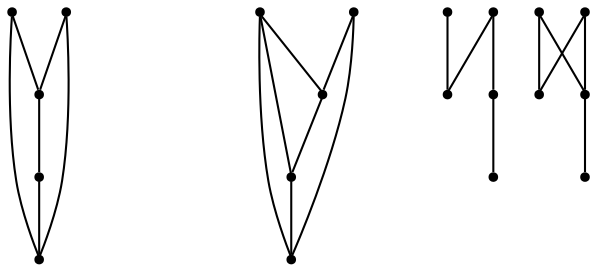 graph {
  node [shape=point,comment="{\"directed\":false,\"doi\":\"10.1007/978-3-031-49272-3_15\",\"figure\":\"? (11)\"}"]

  v0 [pos="1080.8627930207074,1486.2860200744524"]
  v1 [pos="1517.4625540275813,1533.964826177143"]
  v2 [pos="1496.0632709965412,1483.2251019257617"]
  v3 [pos="1445.5761021737724,1483.2251019257615"]
  v4 [pos="1427.356494381298,1535.6870655688422"]
  v5 [pos="1469.0027747262745,1566.5061498500422"]
  v6 [pos="1380.5678186970922,1532.3563132766865"]
  v7 [pos="1368.4003339416429,1483.2251019257615"]
  v8 [pos="1309.444046325152,1483.2251019257615"]
  v9 [pos="1338.9216655289515,1568.3834476979305"]
  v10 [pos="1292.999699977968,1532.3563132766865"]
  v11 [pos="1239.7808363193149,1535.7140903151535"]
  v12 [pos="1227.6142735959218,1486.583928160262"]
  v13 [pos="1168.656936770539,1486.5839281602618"]
  v14 [pos="1198.1366543921224,1571.7422739324306"]
  v15 [pos="1152.2116683912984,1535.7140903151535"]
  v16 [pos="1102.2589284250714,1537.0278427179005"]
  v17 [pos="1030.3766098184128,1486.2860200744524"]
  v18 [pos="1012.1570656143565,1538.7478565422562"]
  v19 [pos="1053.8011839531312,1569.5711376075892"]

  v1 -- v2 [id="-5",pos="1517.4625540275813,1533.964826177143 1496.0632709965412,1483.2251019257617 1496.0632709965412,1483.2251019257617 1496.0632709965412,1483.2251019257617"]
  v1 -- v3 [id="-6",pos="1517.4625540275813,1533.964826177143 1445.5761021737724,1483.2251019257615 1445.5761021737724,1483.2251019257615 1445.5761021737724,1483.2251019257615"]
  v2 -- v4 [id="-7",pos="1496.0632709965412,1483.2251019257617 1427.356494381298,1535.6870655688422 1427.356494381298,1535.6870655688422 1427.356494381298,1535.6870655688422"]
  v5 -- v2 [id="-8",pos="1469.0027747262745,1566.5061498500422 1496.0632709965412,1483.2251019257617 1496.0632709965412,1483.2251019257617 1496.0632709965412,1483.2251019257617"]
  v5 -- v3 [id="-9",pos="1469.0027747262745,1566.5061498500422 1445.5761021737724,1483.2251019257615 1445.5761021737724,1483.2251019257615 1445.5761021737724,1483.2251019257615"]
  v4 -- v1 [id="-10",pos="1427.356494381298,1535.6870655688422 1517.4625540275813,1533.964826177143 1517.4625540275813,1533.964826177143 1517.4625540275813,1533.964826177143"]
  v4 -- v3 [id="-11",pos="1427.356494381298,1535.6870655688422 1445.5761021737724,1483.2251019257615 1445.5761021737724,1483.2251019257615 1445.5761021737724,1483.2251019257615"]
  v6 -- v7 [id="-12",pos="1380.5678186970922,1532.3563132766865 1368.4003339416429,1483.2251019257615 1368.4003339416429,1483.2251019257615 1368.4003339416429,1483.2251019257615"]
  v8 -- v9 [id="-13",pos="1309.444046325152,1483.2251019257615 1338.9216655289515,1568.3834476979305 1338.9216655289515,1568.3834476979305 1338.9216655289515,1568.3834476979305"]
  v10 -- v7 [id="-14",pos="1292.999699977968,1532.3563132766865 1368.4003339416429,1483.2251019257615 1368.4003339416429,1483.2251019257615 1368.4003339416429,1483.2251019257615"]
  v10 -- v8 [id="-15",pos="1292.999699977968,1532.3563132766865 1309.444046325152,1483.2251019257615 1309.444046325152,1483.2251019257615 1309.444046325152,1483.2251019257615"]
  v11 -- v12 [id="-16",pos="1239.7808363193149,1535.7140903151535 1227.6142735959218,1486.583928160262 1227.6142735959218,1486.583928160262 1227.6142735959218,1486.583928160262"]
  v11 -- v13 [id="-17",pos="1239.7808363193149,1535.7140903151535 1168.656936770539,1486.5839281602618 1168.656936770539,1486.5839281602618 1168.656936770539,1486.5839281602618"]
  v13 -- v14 [id="-18",pos="1168.656936770539,1486.5839281602618 1198.1366543921224,1571.7422739324306 1198.1366543921224,1571.7422739324306 1198.1366543921224,1571.7422739324306"]
  v15 -- v12 [id="-19",pos="1152.2116683912984,1535.7140903151535 1227.6142735959218,1486.583928160262 1227.6142735959218,1486.583928160262 1227.6142735959218,1486.583928160262"]
  v15 -- v13 [id="-20",pos="1152.2116683912984,1535.7140903151535 1168.656936770539,1486.5839281602618 1168.656936770539,1486.5839281602618 1168.656936770539,1486.5839281602618"]
  v16 -- v0 [id="-21",pos="1102.2589284250714,1537.0278427179005 1080.8627930207074,1486.2860200744524 1080.8627930207074,1486.2860200744524 1080.8627930207074,1486.2860200744524"]
  v16 -- v17 [id="-22",pos="1102.2589284250714,1537.0278427179005 1030.3766098184128,1486.2860200744524 1030.3766098184128,1486.2860200744524 1030.3766098184128,1486.2860200744524"]
  v0 -- v18 [id="-23",pos="1080.8627930207074,1486.2860200744524 1012.1570656143565,1538.7478565422562 1012.1570656143565,1538.7478565422562 1012.1570656143565,1538.7478565422562"]
  v19 -- v0 [id="-24",pos="1053.8011839531312,1569.5711376075892 1080.8627930207074,1486.2860200744524 1080.8627930207074,1486.2860200744524 1080.8627930207074,1486.2860200744524"]
  v19 -- v17 [id="-25",pos="1053.8011839531312,1569.5711376075892 1030.3766098184128,1486.2860200744524 1030.3766098184128,1486.2860200744524 1030.3766098184128,1486.2860200744524"]
  v18 -- v17 [id="-26",pos="1012.1570656143565,1538.7478565422562 1030.3766098184128,1486.2860200744524 1030.3766098184128,1486.2860200744524 1030.3766098184128,1486.2860200744524"]
}